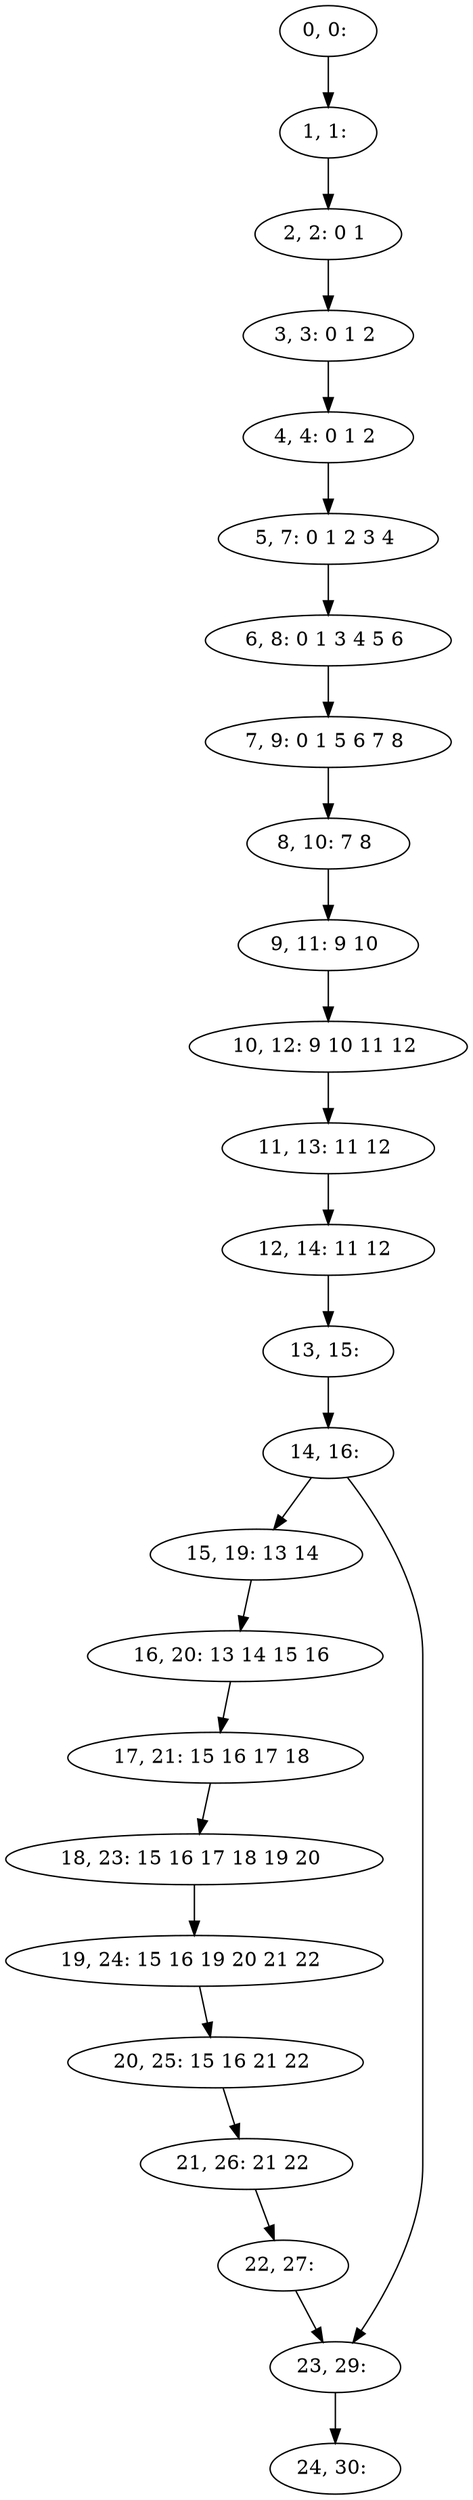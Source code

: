 digraph G {
0[label="0, 0: "];
1[label="1, 1: "];
2[label="2, 2: 0 1 "];
3[label="3, 3: 0 1 2 "];
4[label="4, 4: 0 1 2 "];
5[label="5, 7: 0 1 2 3 4 "];
6[label="6, 8: 0 1 3 4 5 6 "];
7[label="7, 9: 0 1 5 6 7 8 "];
8[label="8, 10: 7 8 "];
9[label="9, 11: 9 10 "];
10[label="10, 12: 9 10 11 12 "];
11[label="11, 13: 11 12 "];
12[label="12, 14: 11 12 "];
13[label="13, 15: "];
14[label="14, 16: "];
15[label="15, 19: 13 14 "];
16[label="16, 20: 13 14 15 16 "];
17[label="17, 21: 15 16 17 18 "];
18[label="18, 23: 15 16 17 18 19 20 "];
19[label="19, 24: 15 16 19 20 21 22 "];
20[label="20, 25: 15 16 21 22 "];
21[label="21, 26: 21 22 "];
22[label="22, 27: "];
23[label="23, 29: "];
24[label="24, 30: "];
0->1 ;
1->2 ;
2->3 ;
3->4 ;
4->5 ;
5->6 ;
6->7 ;
7->8 ;
8->9 ;
9->10 ;
10->11 ;
11->12 ;
12->13 ;
13->14 ;
14->15 ;
14->23 ;
15->16 ;
16->17 ;
17->18 ;
18->19 ;
19->20 ;
20->21 ;
21->22 ;
22->23 ;
23->24 ;
}
